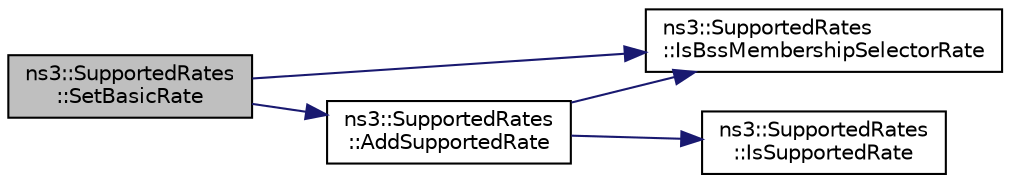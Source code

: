 digraph "ns3::SupportedRates::SetBasicRate"
{
 // LATEX_PDF_SIZE
  edge [fontname="Helvetica",fontsize="10",labelfontname="Helvetica",labelfontsize="10"];
  node [fontname="Helvetica",fontsize="10",shape=record];
  rankdir="LR";
  Node1 [label="ns3::SupportedRates\l::SetBasicRate",height=0.2,width=0.4,color="black", fillcolor="grey75", style="filled", fontcolor="black",tooltip="Set the given rate to basic rates."];
  Node1 -> Node2 [color="midnightblue",fontsize="10",style="solid",fontname="Helvetica"];
  Node2 [label="ns3::SupportedRates\l::AddSupportedRate",height=0.2,width=0.4,color="black", fillcolor="white", style="filled",URL="$classns3_1_1_supported_rates.html#aeaee0cacfafe73f0c661cceaf53da0f3",tooltip="Add the given rate to the supported rates."];
  Node2 -> Node3 [color="midnightblue",fontsize="10",style="solid",fontname="Helvetica"];
  Node3 [label="ns3::SupportedRates\l::IsBssMembershipSelectorRate",height=0.2,width=0.4,color="black", fillcolor="white", style="filled",URL="$classns3_1_1_supported_rates.html#ac446bb3a15cca0e5ad97a49f7020ed10",tooltip="Check if the given rate is a BSS membership selector value."];
  Node2 -> Node4 [color="midnightblue",fontsize="10",style="solid",fontname="Helvetica"];
  Node4 [label="ns3::SupportedRates\l::IsSupportedRate",height=0.2,width=0.4,color="black", fillcolor="white", style="filled",URL="$classns3_1_1_supported_rates.html#af37717777db2e91a41dd6e7f00a0beaf",tooltip="Check if the given rate is supported."];
  Node1 -> Node3 [color="midnightblue",fontsize="10",style="solid",fontname="Helvetica"];
}
